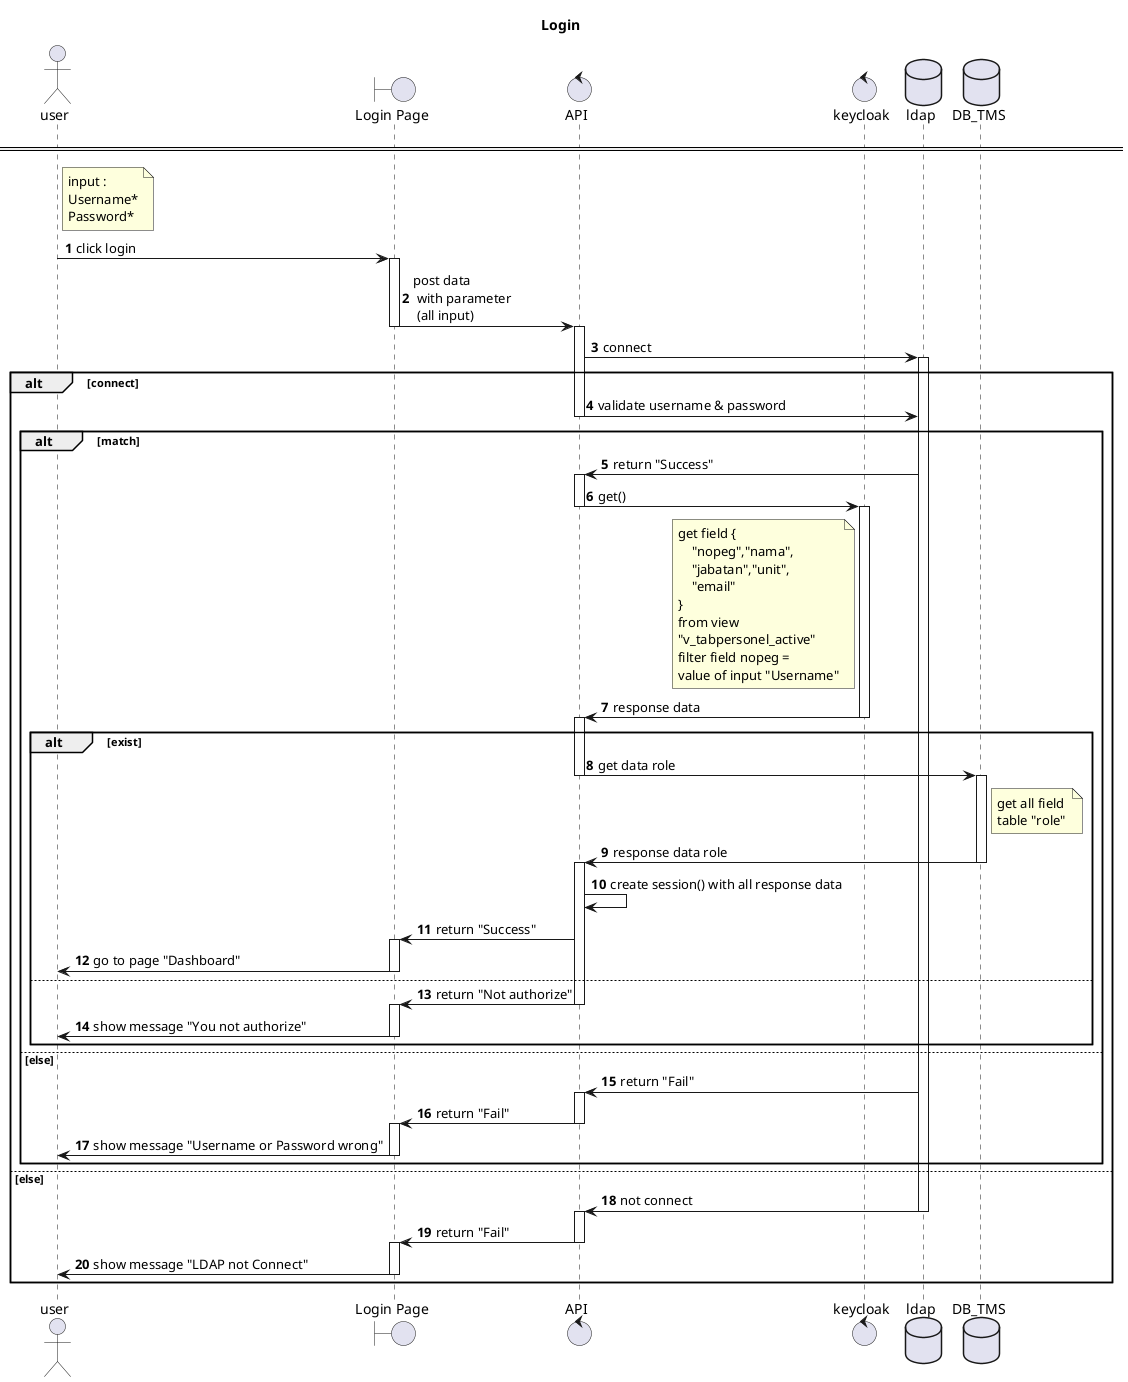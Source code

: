 @startuml
title "Login"
actor user
boundary "Login Page" as ui
control "API" as api
control "keycloak" as keycloak
database ldap
database "DB_TMS" as db

autonumber

====

note right of user
    input :
    Username*
    Password*
end note
user -> ui : click login
activate ui

ui -> api : post data \n with parameter \n (all input)
deactivate ui
activate api
api -> ldap : connect
activate ldap
alt connect
    api -> ldap : validate username & password
    deactivate api
    alt match
        api <- ldap : return "Success"
        activate api
        api -> keycloak : get()
        deactivate api
        activate keycloak
        note left keycloak
        get field {
            "nopeg","nama",
            "jabatan","unit",
            "email"
        }
        from view 
        "v_tabpersonel_active"
        filter field nopeg = 
        value of input "Username"
    end note
    api <- keycloak : response data
    deactivate keycloak
    activate api

    alt exist
        api -> db : get data role
        deactivate api
        activate db
        note right of db
            get all field 
            table "role"
            end note
            api <- db : response data role
            deactivate db
            activate api
            api -> api : create session() with all response data
            ui <- api : return "Success"
            activate ui
            user <- ui : go to page "Dashboard"
            deactivate ui
        else
            ui <- api : return "Not authorize"
            deactivate api
            activate ui
            user <- ui : show message "You not authorize"
            deactivate ui
        end
    else  else
        api <- ldap : return "Fail"
        activate api
        ui <- api : return "Fail"
        deactivate api
        activate ui
        user <- ui : show message "Username or Password wrong"
        deactivate ui
    end
else  else
    api <- ldap : not connect
    deactivate ldap
    activate api
    ui <- api : return "Fail"
    deactivate api
    activate ui
    user <- ui : show message "LDAP not Connect"
    deactivate ui
end
@enduml